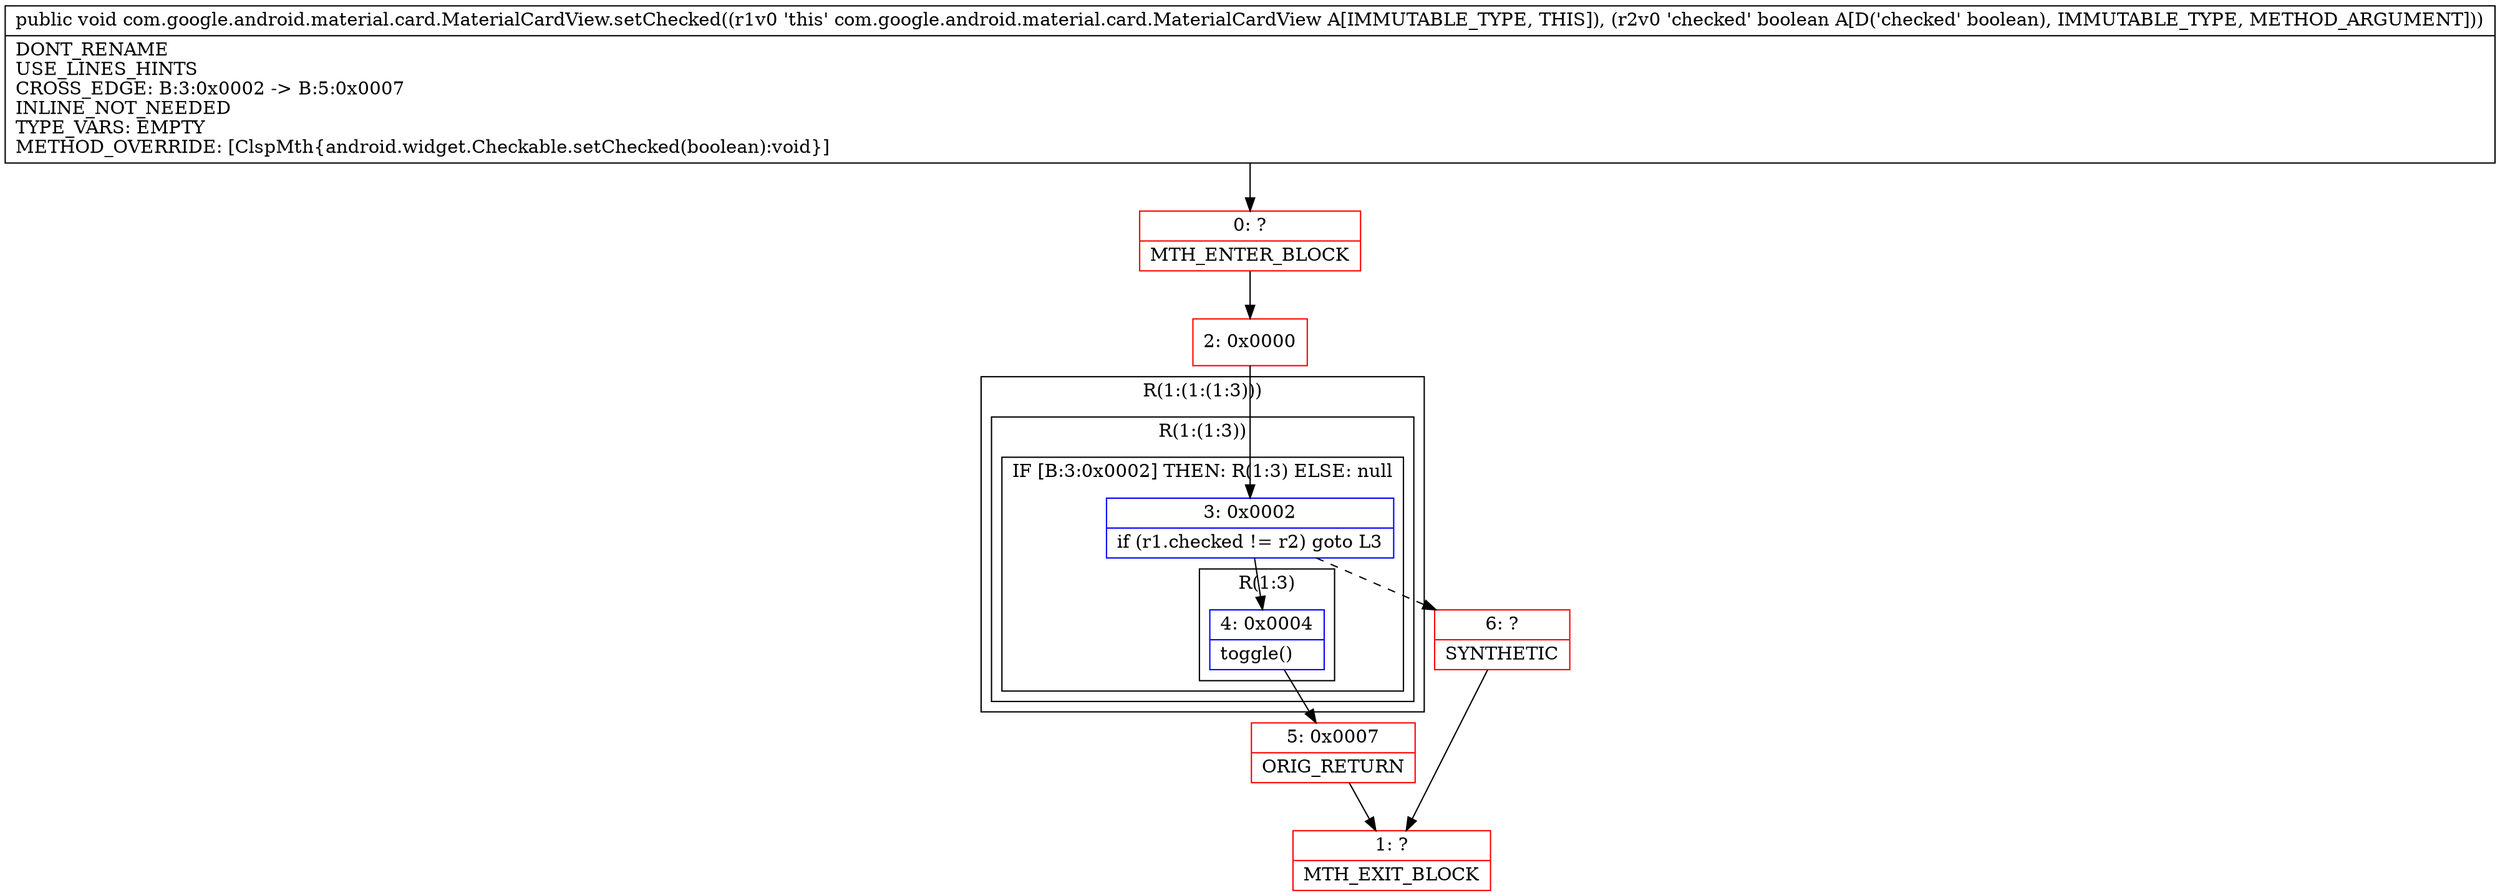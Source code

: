 digraph "CFG forcom.google.android.material.card.MaterialCardView.setChecked(Z)V" {
subgraph cluster_Region_1622287947 {
label = "R(1:(1:(1:3)))";
node [shape=record,color=blue];
subgraph cluster_Region_594037212 {
label = "R(1:(1:3))";
node [shape=record,color=blue];
subgraph cluster_IfRegion_437606391 {
label = "IF [B:3:0x0002] THEN: R(1:3) ELSE: null";
node [shape=record,color=blue];
Node_3 [shape=record,label="{3\:\ 0x0002|if (r1.checked != r2) goto L3\l}"];
subgraph cluster_Region_1263013082 {
label = "R(1:3)";
node [shape=record,color=blue];
Node_4 [shape=record,label="{4\:\ 0x0004|toggle()\l}"];
}
}
}
}
Node_0 [shape=record,color=red,label="{0\:\ ?|MTH_ENTER_BLOCK\l}"];
Node_2 [shape=record,color=red,label="{2\:\ 0x0000}"];
Node_5 [shape=record,color=red,label="{5\:\ 0x0007|ORIG_RETURN\l}"];
Node_1 [shape=record,color=red,label="{1\:\ ?|MTH_EXIT_BLOCK\l}"];
Node_6 [shape=record,color=red,label="{6\:\ ?|SYNTHETIC\l}"];
MethodNode[shape=record,label="{public void com.google.android.material.card.MaterialCardView.setChecked((r1v0 'this' com.google.android.material.card.MaterialCardView A[IMMUTABLE_TYPE, THIS]), (r2v0 'checked' boolean A[D('checked' boolean), IMMUTABLE_TYPE, METHOD_ARGUMENT]))  | DONT_RENAME\lUSE_LINES_HINTS\lCROSS_EDGE: B:3:0x0002 \-\> B:5:0x0007\lINLINE_NOT_NEEDED\lTYPE_VARS: EMPTY\lMETHOD_OVERRIDE: [ClspMth\{android.widget.Checkable.setChecked(boolean):void\}]\l}"];
MethodNode -> Node_0;Node_3 -> Node_4;
Node_3 -> Node_6[style=dashed];
Node_4 -> Node_5;
Node_0 -> Node_2;
Node_2 -> Node_3;
Node_5 -> Node_1;
Node_6 -> Node_1;
}

